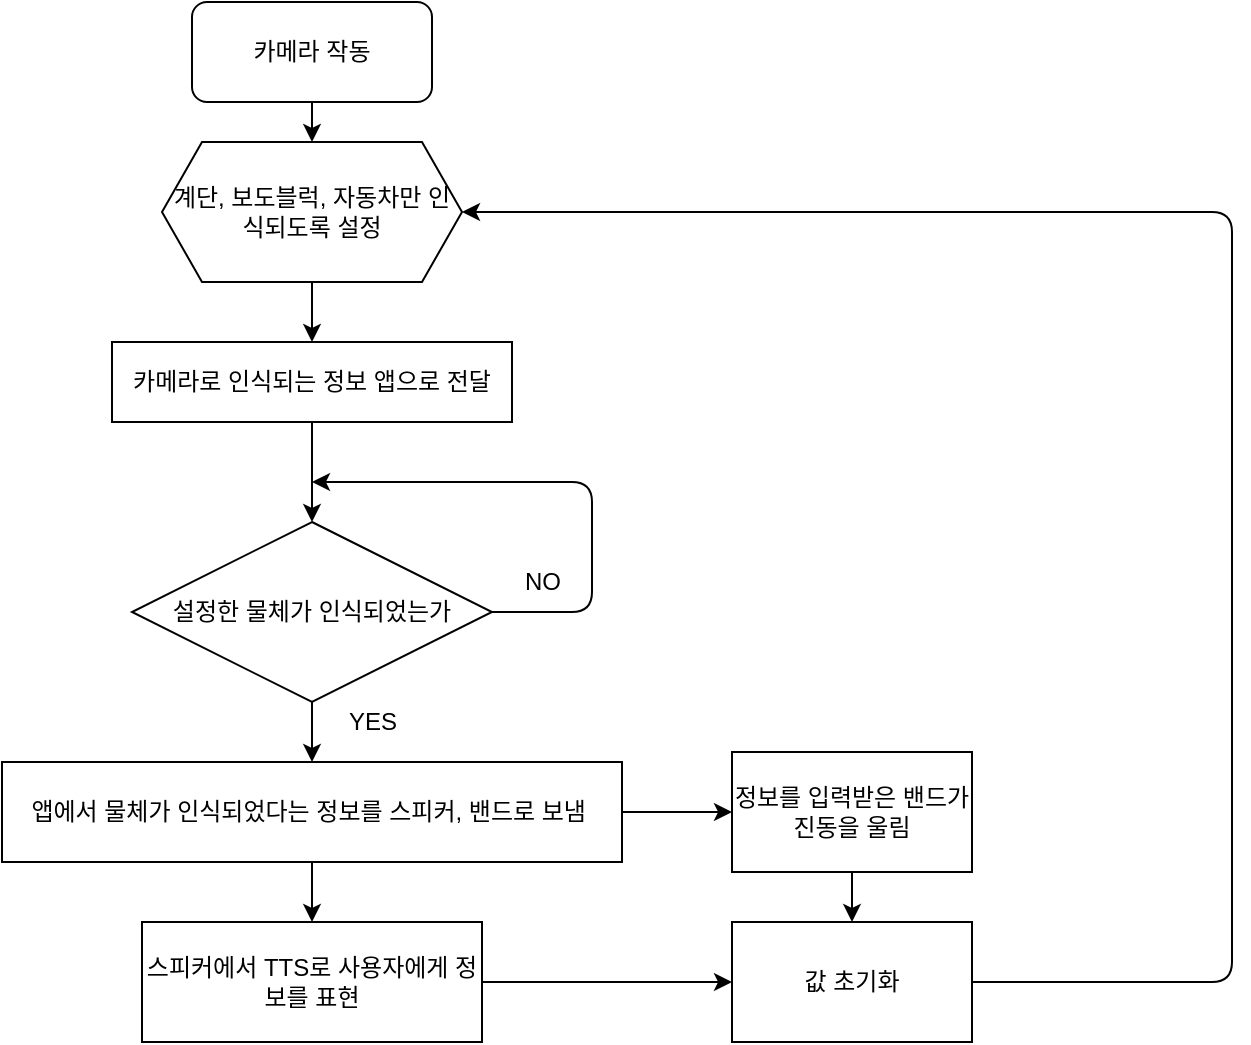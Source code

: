 <mxfile version="15.0.3" type="github">
  <diagram id="C5RBs43oDa-KdzZeNtuy" name="Page-1">
    <mxGraphModel dx="887" dy="508" grid="1" gridSize="10" guides="1" tooltips="1" connect="1" arrows="1" fold="1" page="1" pageScale="1" pageWidth="827" pageHeight="1169" math="0" shadow="0">
      <root>
        <mxCell id="WIyWlLk6GJQsqaUBKTNV-0" />
        <mxCell id="WIyWlLk6GJQsqaUBKTNV-1" parent="WIyWlLk6GJQsqaUBKTNV-0" />
        <mxCell id="FDZVWEQqZEQeRhsjGNeZ-4" value="설정한 물체가 인식되었는가" style="rhombus;whiteSpace=wrap;html=1;" vertex="1" parent="WIyWlLk6GJQsqaUBKTNV-1">
          <mxGeometry x="130" y="280" width="180" height="90" as="geometry" />
        </mxCell>
        <mxCell id="FDZVWEQqZEQeRhsjGNeZ-6" value="계단, 보도블럭, 자동차만 인식되도록 설정" style="shape=hexagon;perimeter=hexagonPerimeter2;whiteSpace=wrap;html=1;fixedSize=1;" vertex="1" parent="WIyWlLk6GJQsqaUBKTNV-1">
          <mxGeometry x="145" y="90" width="150" height="70" as="geometry" />
        </mxCell>
        <mxCell id="FDZVWEQqZEQeRhsjGNeZ-7" value="" style="endArrow=classic;html=1;entryX=0.5;entryY=0;entryDx=0;entryDy=0;exitX=0.5;exitY=1;exitDx=0;exitDy=0;" edge="1" parent="WIyWlLk6GJQsqaUBKTNV-1" source="FDZVWEQqZEQeRhsjGNeZ-19" target="FDZVWEQqZEQeRhsjGNeZ-4">
          <mxGeometry width="50" height="50" relative="1" as="geometry">
            <mxPoint x="200" y="240" as="sourcePoint" />
            <mxPoint x="270" y="270" as="targetPoint" />
          </mxGeometry>
        </mxCell>
        <mxCell id="FDZVWEQqZEQeRhsjGNeZ-9" value="" style="endArrow=classic;html=1;exitX=1;exitY=0.5;exitDx=0;exitDy=0;" edge="1" parent="WIyWlLk6GJQsqaUBKTNV-1" source="FDZVWEQqZEQeRhsjGNeZ-4">
          <mxGeometry width="50" height="50" relative="1" as="geometry">
            <mxPoint x="440" y="400" as="sourcePoint" />
            <mxPoint x="220" y="260" as="targetPoint" />
            <Array as="points">
              <mxPoint x="330" y="325" />
              <mxPoint x="360" y="325" />
              <mxPoint x="360" y="260" />
            </Array>
          </mxGeometry>
        </mxCell>
        <mxCell id="FDZVWEQqZEQeRhsjGNeZ-10" value="" style="endArrow=classic;html=1;exitX=0.5;exitY=1;exitDx=0;exitDy=0;entryX=0.5;entryY=0;entryDx=0;entryDy=0;" edge="1" parent="WIyWlLk6GJQsqaUBKTNV-1" source="FDZVWEQqZEQeRhsjGNeZ-4" target="FDZVWEQqZEQeRhsjGNeZ-15">
          <mxGeometry width="50" height="50" relative="1" as="geometry">
            <mxPoint x="250" y="390" as="sourcePoint" />
            <mxPoint x="220" y="420" as="targetPoint" />
          </mxGeometry>
        </mxCell>
        <mxCell id="FDZVWEQqZEQeRhsjGNeZ-12" value="YES" style="text;html=1;resizable=0;autosize=1;align=center;verticalAlign=middle;points=[];fillColor=none;strokeColor=none;rounded=0;" vertex="1" parent="WIyWlLk6GJQsqaUBKTNV-1">
          <mxGeometry x="230" y="370" width="40" height="20" as="geometry" />
        </mxCell>
        <mxCell id="FDZVWEQqZEQeRhsjGNeZ-13" value="NO" style="text;html=1;resizable=0;autosize=1;align=center;verticalAlign=middle;points=[];fillColor=none;strokeColor=none;rounded=0;" vertex="1" parent="WIyWlLk6GJQsqaUBKTNV-1">
          <mxGeometry x="320" y="300" width="30" height="20" as="geometry" />
        </mxCell>
        <mxCell id="FDZVWEQqZEQeRhsjGNeZ-15" value="앱에서 물체가 인식되었다는 정보를 스피커, 밴드로 보냄&amp;nbsp;" style="rounded=0;whiteSpace=wrap;html=1;" vertex="1" parent="WIyWlLk6GJQsqaUBKTNV-1">
          <mxGeometry x="65" y="400" width="310" height="50" as="geometry" />
        </mxCell>
        <mxCell id="FDZVWEQqZEQeRhsjGNeZ-17" value="" style="endArrow=classic;html=1;exitX=0.5;exitY=1;exitDx=0;exitDy=0;entryX=0.5;entryY=0;entryDx=0;entryDy=0;" edge="1" parent="WIyWlLk6GJQsqaUBKTNV-1" source="FDZVWEQqZEQeRhsjGNeZ-15" target="FDZVWEQqZEQeRhsjGNeZ-24">
          <mxGeometry width="50" height="50" relative="1" as="geometry">
            <mxPoint x="330" y="500" as="sourcePoint" />
            <mxPoint x="221" y="475" as="targetPoint" />
          </mxGeometry>
        </mxCell>
        <mxCell id="FDZVWEQqZEQeRhsjGNeZ-19" value="카메라로 인식되는 정보 앱으로 전달" style="rounded=0;whiteSpace=wrap;html=1;" vertex="1" parent="WIyWlLk6GJQsqaUBKTNV-1">
          <mxGeometry x="120" y="190" width="200" height="40" as="geometry" />
        </mxCell>
        <mxCell id="FDZVWEQqZEQeRhsjGNeZ-21" value="" style="endArrow=classic;html=1;exitX=0.5;exitY=1;exitDx=0;exitDy=0;entryX=0.5;entryY=0;entryDx=0;entryDy=0;" edge="1" parent="WIyWlLk6GJQsqaUBKTNV-1" target="FDZVWEQqZEQeRhsjGNeZ-6">
          <mxGeometry width="50" height="50" relative="1" as="geometry">
            <mxPoint x="220" y="70" as="sourcePoint" />
            <mxPoint x="240" y="80" as="targetPoint" />
          </mxGeometry>
        </mxCell>
        <mxCell id="FDZVWEQqZEQeRhsjGNeZ-22" value="" style="endArrow=classic;html=1;entryX=0.5;entryY=0;entryDx=0;entryDy=0;exitX=0.5;exitY=1;exitDx=0;exitDy=0;" edge="1" parent="WIyWlLk6GJQsqaUBKTNV-1" source="FDZVWEQqZEQeRhsjGNeZ-6" target="FDZVWEQqZEQeRhsjGNeZ-19">
          <mxGeometry width="50" height="50" relative="1" as="geometry">
            <mxPoint x="220" y="170" as="sourcePoint" />
            <mxPoint x="240" y="150" as="targetPoint" />
          </mxGeometry>
        </mxCell>
        <mxCell id="FDZVWEQqZEQeRhsjGNeZ-23" value="정보를 입력받은 밴드가 진동을 울림" style="rounded=0;whiteSpace=wrap;html=1;" vertex="1" parent="WIyWlLk6GJQsqaUBKTNV-1">
          <mxGeometry x="430" y="395" width="120" height="60" as="geometry" />
        </mxCell>
        <mxCell id="FDZVWEQqZEQeRhsjGNeZ-24" value="스피커에서 TTS로 사용자에게 정보를 표현" style="rounded=0;whiteSpace=wrap;html=1;" vertex="1" parent="WIyWlLk6GJQsqaUBKTNV-1">
          <mxGeometry x="135" y="480" width="170" height="60" as="geometry" />
        </mxCell>
        <mxCell id="FDZVWEQqZEQeRhsjGNeZ-25" value="" style="endArrow=classic;html=1;exitX=1;exitY=0.5;exitDx=0;exitDy=0;entryX=0;entryY=0.5;entryDx=0;entryDy=0;" edge="1" parent="WIyWlLk6GJQsqaUBKTNV-1" source="FDZVWEQqZEQeRhsjGNeZ-15" target="FDZVWEQqZEQeRhsjGNeZ-23">
          <mxGeometry width="50" height="50" relative="1" as="geometry">
            <mxPoint x="380" y="420" as="sourcePoint" />
            <mxPoint x="430" y="370" as="targetPoint" />
          </mxGeometry>
        </mxCell>
        <mxCell id="FDZVWEQqZEQeRhsjGNeZ-26" value="" style="endArrow=classic;html=1;exitX=0.5;exitY=1;exitDx=0;exitDy=0;entryX=0.5;entryY=0;entryDx=0;entryDy=0;" edge="1" parent="WIyWlLk6GJQsqaUBKTNV-1" source="FDZVWEQqZEQeRhsjGNeZ-23">
          <mxGeometry width="50" height="50" relative="1" as="geometry">
            <mxPoint x="600" y="490" as="sourcePoint" />
            <mxPoint x="490" y="480" as="targetPoint" />
          </mxGeometry>
        </mxCell>
        <mxCell id="FDZVWEQqZEQeRhsjGNeZ-27" value="" style="endArrow=classic;html=1;entryX=0;entryY=0.5;entryDx=0;entryDy=0;exitX=1;exitY=0.5;exitDx=0;exitDy=0;" edge="1" parent="WIyWlLk6GJQsqaUBKTNV-1" source="FDZVWEQqZEQeRhsjGNeZ-24">
          <mxGeometry width="50" height="50" relative="1" as="geometry">
            <mxPoint x="310" y="510" as="sourcePoint" />
            <mxPoint x="430" y="510" as="targetPoint" />
          </mxGeometry>
        </mxCell>
        <mxCell id="FDZVWEQqZEQeRhsjGNeZ-29" value="카메라 작동" style="rounded=1;whiteSpace=wrap;html=1;" vertex="1" parent="WIyWlLk6GJQsqaUBKTNV-1">
          <mxGeometry x="160" y="20" width="120" height="50" as="geometry" />
        </mxCell>
        <mxCell id="FDZVWEQqZEQeRhsjGNeZ-34" value="값 초기화" style="rounded=0;whiteSpace=wrap;html=1;" vertex="1" parent="WIyWlLk6GJQsqaUBKTNV-1">
          <mxGeometry x="430" y="480" width="120" height="60" as="geometry" />
        </mxCell>
        <mxCell id="FDZVWEQqZEQeRhsjGNeZ-35" value="" style="endArrow=classic;html=1;entryX=1;entryY=0.5;entryDx=0;entryDy=0;" edge="1" parent="WIyWlLk6GJQsqaUBKTNV-1" target="FDZVWEQqZEQeRhsjGNeZ-6">
          <mxGeometry width="50" height="50" relative="1" as="geometry">
            <mxPoint x="550" y="510" as="sourcePoint" />
            <mxPoint x="680" y="80" as="targetPoint" />
            <Array as="points">
              <mxPoint x="680" y="510" />
              <mxPoint x="680" y="125" />
            </Array>
          </mxGeometry>
        </mxCell>
      </root>
    </mxGraphModel>
  </diagram>
</mxfile>
